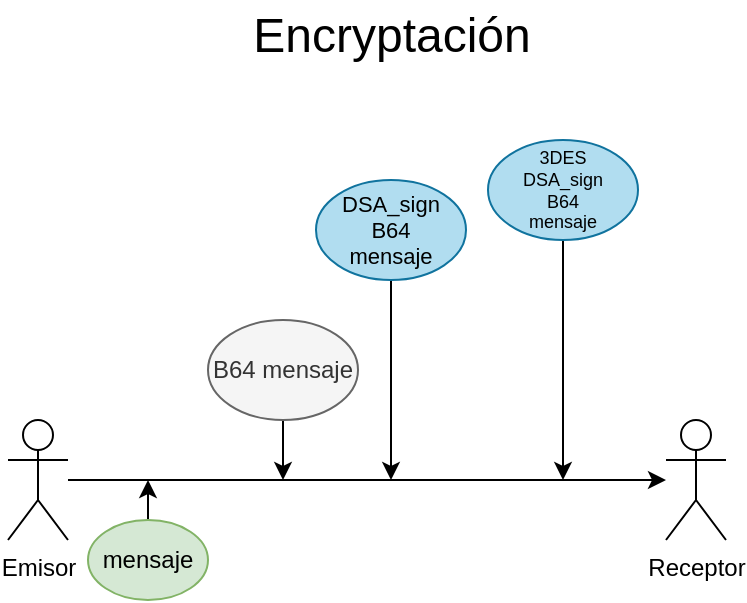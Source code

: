 <mxfile version="18.0.3" type="device" pages="3"><diagram id="iahclfHoRhFmwgm0F3dm" name="encrypt"><mxGraphModel dx="911" dy="364" grid="1" gridSize="10" guides="1" tooltips="1" connect="1" arrows="1" fold="1" page="1" pageScale="1" pageWidth="827" pageHeight="1169" math="0" shadow="0"><root><mxCell id="0"/><mxCell id="1" parent="0"/><mxCell id="-SWy0jpUEwrHyLVm0N2z-8" value="" style="edgeStyle=orthogonalEdgeStyle;rounded=0;orthogonalLoop=1;jettySize=auto;html=1;" edge="1" parent="1" source="-SWy0jpUEwrHyLVm0N2z-1" target="-SWy0jpUEwrHyLVm0N2z-4"><mxGeometry relative="1" as="geometry"><mxPoint x="180" y="280" as="targetPoint"/></mxGeometry></mxCell><mxCell id="-SWy0jpUEwrHyLVm0N2z-1" value="Emisor" style="shape=umlActor;verticalLabelPosition=bottom;verticalAlign=top;html=1;outlineConnect=0;" vertex="1" parent="1"><mxGeometry x="70" y="250" width="30" height="60" as="geometry"/></mxCell><mxCell id="-SWy0jpUEwrHyLVm0N2z-4" value="Receptor" style="shape=umlActor;verticalLabelPosition=bottom;verticalAlign=top;html=1;outlineConnect=0;" vertex="1" parent="1"><mxGeometry x="399" y="250" width="30" height="60" as="geometry"/></mxCell><mxCell id="-SWy0jpUEwrHyLVm0N2z-20" style="edgeStyle=orthogonalEdgeStyle;rounded=0;orthogonalLoop=1;jettySize=auto;html=1;fontSize=11;" edge="1" parent="1" source="-SWy0jpUEwrHyLVm0N2z-10"><mxGeometry relative="1" as="geometry"><mxPoint x="140" y="280" as="targetPoint"/></mxGeometry></mxCell><mxCell id="-SWy0jpUEwrHyLVm0N2z-10" value="mensaje" style="ellipse;whiteSpace=wrap;html=1;fillColor=#d5e8d4;strokeColor=#82b366;" vertex="1" parent="1"><mxGeometry x="110" y="300" width="60" height="40" as="geometry"/></mxCell><mxCell id="-SWy0jpUEwrHyLVm0N2z-13" style="edgeStyle=orthogonalEdgeStyle;rounded=0;orthogonalLoop=1;jettySize=auto;html=1;" edge="1" parent="1" source="-SWy0jpUEwrHyLVm0N2z-11"><mxGeometry relative="1" as="geometry"><mxPoint x="207.5" y="280" as="targetPoint"/></mxGeometry></mxCell><mxCell id="-SWy0jpUEwrHyLVm0N2z-11" value="B64 mensaje" style="ellipse;whiteSpace=wrap;html=1;fillColor=#f5f5f5;fontColor=#333333;strokeColor=#666666;" vertex="1" parent="1"><mxGeometry x="170" y="200" width="75" height="50" as="geometry"/></mxCell><mxCell id="-SWy0jpUEwrHyLVm0N2z-17" style="edgeStyle=orthogonalEdgeStyle;rounded=0;orthogonalLoop=1;jettySize=auto;html=1;fontSize=11;" edge="1" parent="1" source="-SWy0jpUEwrHyLVm0N2z-14"><mxGeometry relative="1" as="geometry"><mxPoint x="261.5" y="280" as="targetPoint"/></mxGeometry></mxCell><mxCell id="-SWy0jpUEwrHyLVm0N2z-14" value="&lt;font style=&quot;font-size: 11px;&quot;&gt;DSA_sign &lt;br style=&quot;font-size: 11px;&quot;&gt;B64 &lt;br style=&quot;font-size: 11px;&quot;&gt;mensaje&lt;/font&gt;" style="ellipse;whiteSpace=wrap;html=1;fillColor=#b1ddf0;strokeColor=#10739e;fontSize=11;" vertex="1" parent="1"><mxGeometry x="224" y="130" width="75" height="50" as="geometry"/></mxCell><mxCell id="-SWy0jpUEwrHyLVm0N2z-18" style="edgeStyle=orthogonalEdgeStyle;rounded=0;orthogonalLoop=1;jettySize=auto;html=1;fontSize=11;" edge="1" parent="1" source="-SWy0jpUEwrHyLVm0N2z-16"><mxGeometry relative="1" as="geometry"><mxPoint x="347.5" y="280" as="targetPoint"/></mxGeometry></mxCell><mxCell id="-SWy0jpUEwrHyLVm0N2z-16" value="&lt;font style=&quot;font-size: 9px;&quot;&gt;3DES&lt;br style=&quot;font-size: 9px;&quot;&gt;DSA_sign &lt;br style=&quot;font-size: 9px;&quot;&gt;B64 &lt;br style=&quot;font-size: 9px;&quot;&gt;mensaje&lt;/font&gt;" style="ellipse;whiteSpace=wrap;html=1;fillColor=#b1ddf0;strokeColor=#10739e;fontSize=9;" vertex="1" parent="1"><mxGeometry x="310" y="110" width="75" height="50" as="geometry"/></mxCell><mxCell id="-SWy0jpUEwrHyLVm0N2z-21" value="Encryptación" style="text;html=1;strokeColor=none;fillColor=none;align=center;verticalAlign=middle;whiteSpace=wrap;rounded=0;fontSize=24;" vertex="1" parent="1"><mxGeometry x="186.5" y="40" width="150" height="35" as="geometry"/></mxCell></root></mxGraphModel></diagram><diagram id="G1iaA8kDVzBusChnJwYN" name="decrypt"><mxGraphModel dx="759" dy="304" grid="1" gridSize="10" guides="1" tooltips="1" connect="1" arrows="1" fold="1" page="1" pageScale="1" pageWidth="827" pageHeight="1169" math="0" shadow="0"><root><mxCell id="0"/><mxCell id="1" parent="0"/><mxCell id="vx-EZMCrCkD44zoH11lz-1" value="" style="edgeStyle=orthogonalEdgeStyle;rounded=0;orthogonalLoop=1;jettySize=auto;html=1;" edge="1" parent="1" target="vx-EZMCrCkD44zoH11lz-3"><mxGeometry relative="1" as="geometry"><mxPoint x="180" y="280" as="targetPoint"/><mxPoint x="100" y="280" as="sourcePoint"/></mxGeometry></mxCell><mxCell id="vx-EZMCrCkD44zoH11lz-3" value="Receptor" style="shape=umlActor;verticalLabelPosition=bottom;verticalAlign=top;html=1;outlineConnect=0;" vertex="1" parent="1"><mxGeometry x="399" y="250" width="30" height="60" as="geometry"/></mxCell><mxCell id="vx-EZMCrCkD44zoH11lz-4" style="edgeStyle=orthogonalEdgeStyle;rounded=0;orthogonalLoop=1;jettySize=auto;html=1;fontSize=11;" edge="1" parent="1" source="vx-EZMCrCkD44zoH11lz-5"><mxGeometry relative="1" as="geometry"><mxPoint x="80" y="280" as="targetPoint"/><Array as="points"><mxPoint x="60" y="280"/></Array></mxGeometry></mxCell><mxCell id="vx-EZMCrCkD44zoH11lz-5" value="mensaje" style="ellipse;whiteSpace=wrap;html=1;fillColor=#d5e8d4;strokeColor=#82b366;" vertex="1" parent="1"><mxGeometry x="30" y="210" width="60" height="40" as="geometry"/></mxCell><mxCell id="vx-EZMCrCkD44zoH11lz-6" style="edgeStyle=orthogonalEdgeStyle;rounded=0;orthogonalLoop=1;jettySize=auto;html=1;" edge="1" parent="1" source="vx-EZMCrCkD44zoH11lz-7"><mxGeometry relative="1" as="geometry"><mxPoint x="337.5" y="280" as="targetPoint"/></mxGeometry></mxCell><mxCell id="vx-EZMCrCkD44zoH11lz-7" value="B64 mensaje" style="ellipse;whiteSpace=wrap;html=1;fillColor=#f5f5f5;fontColor=#333333;strokeColor=#666666;" vertex="1" parent="1"><mxGeometry x="300" y="200" width="75" height="50" as="geometry"/></mxCell><mxCell id="vx-EZMCrCkD44zoH11lz-8" style="edgeStyle=orthogonalEdgeStyle;rounded=0;orthogonalLoop=1;jettySize=auto;html=1;fontSize=11;" edge="1" parent="1" source="vx-EZMCrCkD44zoH11lz-9"><mxGeometry relative="1" as="geometry"><mxPoint x="247.5" y="280" as="targetPoint"/></mxGeometry></mxCell><mxCell id="vx-EZMCrCkD44zoH11lz-9" value="&lt;font style=&quot;font-size: 11px;&quot;&gt;DSA_sign &lt;br style=&quot;font-size: 11px;&quot;&gt;B64 &lt;br style=&quot;font-size: 11px;&quot;&gt;mensaje&lt;/font&gt;" style="ellipse;whiteSpace=wrap;html=1;fillColor=#b1ddf0;strokeColor=#10739e;fontSize=11;" vertex="1" parent="1"><mxGeometry x="210" y="130" width="75" height="50" as="geometry"/></mxCell><mxCell id="vx-EZMCrCkD44zoH11lz-10" style="edgeStyle=orthogonalEdgeStyle;rounded=0;orthogonalLoop=1;jettySize=auto;html=1;fontSize=11;" edge="1" parent="1" source="vx-EZMCrCkD44zoH11lz-11"><mxGeometry relative="1" as="geometry"><mxPoint x="157.5" y="280" as="targetPoint"/></mxGeometry></mxCell><mxCell id="vx-EZMCrCkD44zoH11lz-11" value="&lt;font style=&quot;font-size: 9px;&quot;&gt;3DES&lt;br style=&quot;font-size: 9px;&quot;&gt;DSA_sign &lt;br style=&quot;font-size: 9px;&quot;&gt;B64 &lt;br style=&quot;font-size: 9px;&quot;&gt;mensaje&lt;/font&gt;" style="ellipse;whiteSpace=wrap;html=1;fillColor=#b1ddf0;strokeColor=#10739e;fontSize=9;" vertex="1" parent="1"><mxGeometry x="120" y="110" width="75" height="50" as="geometry"/></mxCell><mxCell id="vx-EZMCrCkD44zoH11lz-12" value="des- Encryptacion" style="text;html=1;strokeColor=none;fillColor=none;align=center;verticalAlign=middle;whiteSpace=wrap;rounded=0;fontSize=24;" vertex="1" parent="1"><mxGeometry x="186.5" y="40" width="203.5" height="35" as="geometry"/></mxCell></root></mxGraphModel></diagram><diagram id="FF8Z8B7GhzNck-73L166" name="comunication"><mxGraphModel dx="1085" dy="434" grid="1" gridSize="10" guides="1" tooltips="1" connect="1" arrows="1" fold="1" page="1" pageScale="1" pageWidth="827" pageHeight="1169" math="0" shadow="0"><root><mxCell id="0"/><mxCell id="1" parent="0"/><mxCell id="WpcDEpy3CuPObJdzO4La-1" value="" style="edgeStyle=orthogonalEdgeStyle;rounded=0;orthogonalLoop=1;jettySize=auto;html=1;" edge="1" parent="1" source="WpcDEpy3CuPObJdzO4La-2"><mxGeometry relative="1" as="geometry"><mxPoint x="430" y="280" as="targetPoint"/></mxGeometry></mxCell><mxCell id="WpcDEpy3CuPObJdzO4La-2" value="Emisor" style="shape=umlActor;verticalLabelPosition=bottom;verticalAlign=top;html=1;outlineConnect=0;" vertex="1" parent="1"><mxGeometry x="70" y="250" width="30" height="60" as="geometry"/></mxCell><mxCell id="WpcDEpy3CuPObJdzO4La-4" style="edgeStyle=orthogonalEdgeStyle;rounded=0;orthogonalLoop=1;jettySize=auto;html=1;fontSize=11;" edge="1" parent="1" source="WpcDEpy3CuPObJdzO4La-5"><mxGeometry relative="1" as="geometry"><mxPoint x="140" y="280" as="targetPoint"/></mxGeometry></mxCell><mxCell id="WpcDEpy3CuPObJdzO4La-5" value="mensaje" style="ellipse;whiteSpace=wrap;html=1;fillColor=#d5e8d4;strokeColor=#82b366;" vertex="1" parent="1"><mxGeometry x="110" y="300" width="60" height="40" as="geometry"/></mxCell><mxCell id="WpcDEpy3CuPObJdzO4La-6" style="edgeStyle=orthogonalEdgeStyle;rounded=0;orthogonalLoop=1;jettySize=auto;html=1;" edge="1" parent="1" source="WpcDEpy3CuPObJdzO4La-7"><mxGeometry relative="1" as="geometry"><mxPoint x="186.5" y="280" as="targetPoint"/></mxGeometry></mxCell><mxCell id="WpcDEpy3CuPObJdzO4La-7" value="B64 mensaje&lt;br style=&quot;font-size: 11px;&quot;&gt;sha" style="ellipse;whiteSpace=wrap;html=1;fillColor=#f5f5f5;fontColor=#333333;strokeColor=#666666;fontSize=11;" vertex="1" parent="1"><mxGeometry x="149" y="190" width="75" height="50" as="geometry"/></mxCell><mxCell id="WpcDEpy3CuPObJdzO4La-8" style="edgeStyle=orthogonalEdgeStyle;rounded=0;orthogonalLoop=1;jettySize=auto;html=1;fontSize=11;" edge="1" parent="1" source="WpcDEpy3CuPObJdzO4La-9"><mxGeometry relative="1" as="geometry"><mxPoint x="261.5" y="280" as="targetPoint"/></mxGeometry></mxCell><mxCell id="WpcDEpy3CuPObJdzO4La-9" value="&lt;font style=&quot;font-size: 11px;&quot;&gt;DSA_sign &lt;br style=&quot;font-size: 11px;&quot;&gt;B64 &lt;br style=&quot;font-size: 11px;&quot;&gt;mensaje&lt;/font&gt;" style="ellipse;whiteSpace=wrap;html=1;fillColor=#b1ddf0;strokeColor=#10739e;fontSize=11;" vertex="1" parent="1"><mxGeometry x="224" y="130" width="75" height="50" as="geometry"/></mxCell><mxCell id="WpcDEpy3CuPObJdzO4La-10" style="edgeStyle=orthogonalEdgeStyle;rounded=0;orthogonalLoop=1;jettySize=auto;html=1;fontSize=11;" edge="1" parent="1" source="WpcDEpy3CuPObJdzO4La-11"><mxGeometry relative="1" as="geometry"><mxPoint x="347.5" y="280" as="targetPoint"/></mxGeometry></mxCell><mxCell id="WpcDEpy3CuPObJdzO4La-11" value="&lt;font style=&quot;font-size: 9px;&quot;&gt;3DES&lt;br style=&quot;font-size: 9px;&quot;&gt;DSA_sign &lt;br style=&quot;font-size: 9px;&quot;&gt;B64 &lt;br style=&quot;font-size: 9px;&quot;&gt;mensaje&lt;/font&gt;" style="ellipse;whiteSpace=wrap;html=1;fillColor=#b1ddf0;strokeColor=#10739e;fontSize=9;" vertex="1" parent="1"><mxGeometry x="310" y="110" width="75" height="50" as="geometry"/></mxCell><mxCell id="EGoO0VgFwFD1pCC3K-ZN-1" value="" style="edgeStyle=orthogonalEdgeStyle;rounded=0;orthogonalLoop=1;jettySize=auto;html=1;" edge="1" parent="1" target="EGoO0VgFwFD1pCC3K-ZN-2"><mxGeometry relative="1" as="geometry"><mxPoint x="590" y="280" as="targetPoint"/><mxPoint x="520" y="280" as="sourcePoint"/></mxGeometry></mxCell><mxCell id="EGoO0VgFwFD1pCC3K-ZN-2" value="Receptor" style="shape=umlActor;verticalLabelPosition=bottom;verticalAlign=top;html=1;outlineConnect=0;" vertex="1" parent="1"><mxGeometry x="857" y="250" width="30" height="60" as="geometry"/></mxCell><mxCell id="EGoO0VgFwFD1pCC3K-ZN-11" style="edgeStyle=orthogonalEdgeStyle;rounded=0;orthogonalLoop=1;jettySize=auto;html=1;fontSize=24;" edge="1" parent="1" source="EGoO0VgFwFD1pCC3K-ZN-4"><mxGeometry relative="1" as="geometry"><mxPoint x="470" y="260" as="targetPoint"/></mxGeometry></mxCell><mxCell id="EGoO0VgFwFD1pCC3K-ZN-4" value="mensaje" style="ellipse;whiteSpace=wrap;html=1;fillColor=#d5e8d4;strokeColor=#82b366;" vertex="1" parent="1"><mxGeometry x="440" y="160" width="60" height="40" as="geometry"/></mxCell><mxCell id="EGoO0VgFwFD1pCC3K-ZN-5" style="edgeStyle=orthogonalEdgeStyle;rounded=0;orthogonalLoop=1;jettySize=auto;html=1;" edge="1" parent="1" source="EGoO0VgFwFD1pCC3K-ZN-6"><mxGeometry relative="1" as="geometry"><mxPoint x="747.5" y="280" as="targetPoint"/></mxGeometry></mxCell><mxCell id="EGoO0VgFwFD1pCC3K-ZN-6" value="B64 mensaje&lt;br style=&quot;font-size: 11px;&quot;&gt;Sha" style="ellipse;whiteSpace=wrap;html=1;fillColor=#f5f5f5;fontColor=#333333;strokeColor=#666666;fontSize=11;" vertex="1" parent="1"><mxGeometry x="710" y="190" width="75" height="50" as="geometry"/></mxCell><mxCell id="EGoO0VgFwFD1pCC3K-ZN-7" style="edgeStyle=orthogonalEdgeStyle;rounded=0;orthogonalLoop=1;jettySize=auto;html=1;fontSize=11;" edge="1" parent="1" source="EGoO0VgFwFD1pCC3K-ZN-8"><mxGeometry relative="1" as="geometry"><mxPoint x="657.5" y="280" as="targetPoint"/></mxGeometry></mxCell><mxCell id="EGoO0VgFwFD1pCC3K-ZN-8" value="&lt;font style=&quot;font-size: 11px;&quot;&gt;DSA_sign &lt;br style=&quot;font-size: 11px;&quot;&gt;B64 &lt;br style=&quot;font-size: 11px;&quot;&gt;mensaje&lt;/font&gt;" style="ellipse;whiteSpace=wrap;html=1;fillColor=#b1ddf0;strokeColor=#10739e;fontSize=11;" vertex="1" parent="1"><mxGeometry x="620" y="130" width="75" height="50" as="geometry"/></mxCell><mxCell id="EGoO0VgFwFD1pCC3K-ZN-9" style="edgeStyle=orthogonalEdgeStyle;rounded=0;orthogonalLoop=1;jettySize=auto;html=1;fontSize=11;" edge="1" parent="1" source="EGoO0VgFwFD1pCC3K-ZN-10"><mxGeometry relative="1" as="geometry"><mxPoint x="567.5" y="280" as="targetPoint"/></mxGeometry></mxCell><mxCell id="EGoO0VgFwFD1pCC3K-ZN-10" value="&lt;font style=&quot;font-size: 9px;&quot;&gt;3DES&lt;br style=&quot;font-size: 9px;&quot;&gt;DSA_sign &lt;br style=&quot;font-size: 9px;&quot;&gt;B64 &lt;br style=&quot;font-size: 9px;&quot;&gt;mensaje&lt;/font&gt;" style="ellipse;whiteSpace=wrap;html=1;fillColor=#b1ddf0;strokeColor=#10739e;fontSize=9;" vertex="1" parent="1"><mxGeometry x="530" y="110" width="75" height="50" as="geometry"/></mxCell><mxCell id="EGoO0VgFwFD1pCC3K-ZN-12" value="&lt;font style=&quot;font-size: 16px;&quot;&gt;canal inseguro&lt;/font&gt;" style="rounded=1;whiteSpace=wrap;html=1;fontSize=16;fillColor=#f8cecc;strokeColor=#b85450;" vertex="1" parent="1"><mxGeometry x="440" y="260" width="70" height="35" as="geometry"/></mxCell><mxCell id="EGoO0VgFwFD1pCC3K-ZN-15" value="" style="sketch=0;pointerEvents=1;shadow=0;dashed=0;html=1;strokeColor=#666666;fillColor=#f5f5f5;aspect=fixed;labelPosition=center;verticalLabelPosition=bottom;verticalAlign=top;align=center;outlineConnect=0;shape=mxgraph.vvd.tenant_key;fontSize=16;fontColor=#333333;" vertex="1" parent="1"><mxGeometry x="224" y="80" width="25.5" height="50" as="geometry"/></mxCell><mxCell id="EGoO0VgFwFD1pCC3K-ZN-16" value="" style="sketch=0;pointerEvents=1;shadow=0;dashed=0;html=1;strokeColor=#82b366;fillColor=#d5e8d4;aspect=fixed;labelPosition=center;verticalLabelPosition=bottom;verticalAlign=top;align=center;outlineConnect=0;shape=mxgraph.vvd.tenant_key;fontSize=16;" vertex="1" parent="1"><mxGeometry x="273.5" y="80" width="25.5" height="50" as="geometry"/></mxCell><mxCell id="EGoO0VgFwFD1pCC3K-ZN-17" value="" style="sketch=0;pointerEvents=1;shadow=0;dashed=0;html=1;strokeColor=#82b366;fillColor=#d5e8d4;aspect=fixed;labelPosition=center;verticalLabelPosition=bottom;verticalAlign=top;align=center;outlineConnect=0;shape=mxgraph.vvd.tenant_key;fontSize=16;" vertex="1" parent="1"><mxGeometry x="630" y="80" width="25.5" height="50" as="geometry"/></mxCell><mxCell id="EGoO0VgFwFD1pCC3K-ZN-18" value="" style="sketch=0;pointerEvents=1;shadow=0;dashed=0;html=1;strokeColor=#d6b656;fillColor=#fff2cc;aspect=fixed;labelPosition=center;verticalLabelPosition=bottom;verticalAlign=top;align=center;outlineConnect=0;shape=mxgraph.vvd.tenant_key;fontSize=16;" vertex="1" parent="1"><mxGeometry x="359.5" y="50" width="25.5" height="50" as="geometry"/></mxCell><mxCell id="EGoO0VgFwFD1pCC3K-ZN-19" value="" style="sketch=0;pointerEvents=1;shadow=0;dashed=0;html=1;strokeColor=#d6b656;fillColor=#fff2cc;aspect=fixed;labelPosition=center;verticalLabelPosition=bottom;verticalAlign=top;align=center;outlineConnect=0;shape=mxgraph.vvd.tenant_key;fontSize=16;" vertex="1" parent="1"><mxGeometry x="570" y="60" width="25.5" height="50" as="geometry"/></mxCell><mxCell id="EGoO0VgFwFD1pCC3K-ZN-20" value="Simetrico" style="text;html=1;strokeColor=none;fillColor=none;align=center;verticalAlign=middle;whiteSpace=wrap;rounded=0;fontSize=10;" vertex="1" parent="1"><mxGeometry x="161.5" y="284" width="50" height="25" as="geometry"/></mxCell><mxCell id="EGoO0VgFwFD1pCC3K-ZN-21" value="Asimetrico" style="text;html=1;strokeColor=none;fillColor=none;align=center;verticalAlign=middle;whiteSpace=wrap;rounded=0;fontSize=10;" vertex="1" parent="1"><mxGeometry x="236.5" y="284" width="50" height="25" as="geometry"/></mxCell><mxCell id="EGoO0VgFwFD1pCC3K-ZN-22" value="simétrico" style="text;html=1;strokeColor=none;fillColor=none;align=center;verticalAlign=middle;whiteSpace=wrap;rounded=0;fontSize=10;" vertex="1" parent="1"><mxGeometry x="322.5" y="284" width="50" height="25" as="geometry"/></mxCell><mxCell id="EGoO0VgFwFD1pCC3K-ZN-23" value="Simetrico" style="text;html=1;strokeColor=none;fillColor=none;align=center;verticalAlign=middle;whiteSpace=wrap;rounded=0;fontSize=10;" vertex="1" parent="1"><mxGeometry x="547.75" y="285" width="50" height="25" as="geometry"/></mxCell><mxCell id="EGoO0VgFwFD1pCC3K-ZN-24" value="Asimetrico" style="text;html=1;strokeColor=none;fillColor=none;align=center;verticalAlign=middle;whiteSpace=wrap;rounded=0;fontSize=10;" vertex="1" parent="1"><mxGeometry x="637.75" y="285" width="50" height="25" as="geometry"/></mxCell><mxCell id="EGoO0VgFwFD1pCC3K-ZN-25" value="simétrico" style="text;html=1;strokeColor=none;fillColor=none;align=center;verticalAlign=middle;whiteSpace=wrap;rounded=0;fontSize=10;" vertex="1" parent="1"><mxGeometry x="722.5" y="284" width="50" height="25" as="geometry"/></mxCell><mxCell id="EGoO0VgFwFD1pCC3K-ZN-29" style="edgeStyle=orthogonalEdgeStyle;rounded=0;orthogonalLoop=1;jettySize=auto;html=1;fontSize=10;" edge="1" parent="1" source="EGoO0VgFwFD1pCC3K-ZN-26"><mxGeometry relative="1" as="geometry"><mxPoint x="827" y="280" as="targetPoint"/></mxGeometry></mxCell><mxCell id="EGoO0VgFwFD1pCC3K-ZN-26" value="mensaje" style="ellipse;whiteSpace=wrap;html=1;fillColor=#d5e8d4;strokeColor=#82b366;" vertex="1" parent="1"><mxGeometry x="797" y="220" width="60" height="40" as="geometry"/></mxCell><mxCell id="EGoO0VgFwFD1pCC3K-ZN-30" value="private" style="text;html=1;strokeColor=none;fillColor=none;align=center;verticalAlign=middle;whiteSpace=wrap;rounded=0;fontSize=10;" vertex="1" parent="1"><mxGeometry x="215.13" y="58.37" width="43.25" height="21.63" as="geometry"/></mxCell><mxCell id="EGoO0VgFwFD1pCC3K-ZN-31" value="public" style="text;html=1;strokeColor=none;fillColor=none;align=center;verticalAlign=middle;whiteSpace=wrap;rounded=0;fontSize=10;" vertex="1" parent="1"><mxGeometry x="264.62" y="58.37" width="43.25" height="21.63" as="geometry"/></mxCell><mxCell id="EGoO0VgFwFD1pCC3K-ZN-32" value="public" style="text;html=1;strokeColor=none;fillColor=none;align=center;verticalAlign=middle;whiteSpace=wrap;rounded=0;fontSize=10;" vertex="1" parent="1"><mxGeometry x="350.63" y="28.37" width="43.25" height="21.63" as="geometry"/></mxCell><mxCell id="EGoO0VgFwFD1pCC3K-ZN-33" value="public" style="text;html=1;strokeColor=none;fillColor=none;align=center;verticalAlign=middle;whiteSpace=wrap;rounded=0;fontSize=10;" vertex="1" parent="1"><mxGeometry x="561.75" y="36.74" width="43.25" height="21.63" as="geometry"/></mxCell><mxCell id="EGoO0VgFwFD1pCC3K-ZN-34" value="public" style="text;html=1;strokeColor=none;fillColor=none;align=center;verticalAlign=middle;whiteSpace=wrap;rounded=0;fontSize=10;" vertex="1" parent="1"><mxGeometry x="621.13" y="58.37" width="43.25" height="21.63" as="geometry"/></mxCell><mxCell id="x2Kc1ydwSRikCEXjGgq7-1" value="integridad" style="text;html=1;strokeColor=#d79b00;fillColor=#ffe6cc;align=center;verticalAlign=middle;whiteSpace=wrap;rounded=0;fontSize=10;" vertex="1" parent="1"><mxGeometry x="150.62" y="370" width="77.5" height="30" as="geometry"/></mxCell><mxCell id="x2Kc1ydwSRikCEXjGgq7-2" value="autenticidad" style="text;html=1;strokeColor=#d79b00;fillColor=#ffe6cc;align=center;verticalAlign=middle;whiteSpace=wrap;rounded=0;fontSize=10;" vertex="1" parent="1"><mxGeometry x="234.49" y="370" width="77.5" height="30" as="geometry"/></mxCell><mxCell id="x2Kc1ydwSRikCEXjGgq7-3" value="confidencialidad" style="text;html=1;strokeColor=#d79b00;fillColor=#ffe6cc;align=center;verticalAlign=middle;whiteSpace=wrap;rounded=0;fontSize=10;" vertex="1" parent="1"><mxGeometry x="320.5" y="370" width="77.5" height="30" as="geometry"/></mxCell><mxCell id="x2Kc1ydwSRikCEXjGgq7-4" value="confidencialidad" style="text;html=1;strokeColor=#d79b00;fillColor=#ffe6cc;align=center;verticalAlign=middle;whiteSpace=wrap;rounded=0;fontSize=10;" vertex="1" parent="1"><mxGeometry x="539.06" y="370" width="77.5" height="30" as="geometry"/></mxCell><mxCell id="x2Kc1ydwSRikCEXjGgq7-5" value="autenticidad" style="text;html=1;strokeColor=#d79b00;fillColor=#ffe6cc;align=center;verticalAlign=middle;whiteSpace=wrap;rounded=0;fontSize=10;" vertex="1" parent="1"><mxGeometry x="622.93" y="370" width="77.5" height="30" as="geometry"/></mxCell><mxCell id="x2Kc1ydwSRikCEXjGgq7-6" value="integridad" style="text;html=1;strokeColor=#d79b00;fillColor=#ffe6cc;align=center;verticalAlign=middle;whiteSpace=wrap;rounded=0;fontSize=10;" vertex="1" parent="1"><mxGeometry x="708.94" y="370" width="77.5" height="30" as="geometry"/></mxCell><mxCell id="x2Kc1ydwSRikCEXjGgq7-7" value="referencias :&lt;br&gt;-&amp;nbsp;&lt;a href=&quot;https://www.youtube.com/watch?v=QpGRGEx7694&amp;amp;t=1070s&amp;amp;ab_channel=Class4crypt&quot;&gt;Class4crypt c4c10.12 Firma digital DSA y ataques a firmas de Elgamal y DSA - YouTube&lt;/a&gt;&lt;br&gt;-&amp;nbsp;&lt;a href=&quot;https://github.com/sivssdn/DSA&quot;&gt;sivssdn/DSA: Python program to implement the digital signature algorithm (DSA) (github.com)&lt;/a&gt;&lt;br&gt;-&amp;nbsp;&lt;a href=&quot;https://www.makeuseof.com/introduction-to-digital-signature-algorithm/&quot;&gt;Introduction to Digital Signature Algorithm (DSA) (makeuseof.com)&lt;/a&gt;&lt;br&gt;- Implementation of Digital Signature Using Hybrid Cryptosystem" style="text;html=1;strokeColor=none;fillColor=none;align=left;verticalAlign=top;whiteSpace=wrap;rounded=0;fontSize=11;" vertex="1" parent="1"><mxGeometry x="70" y="420" width="820" height="90" as="geometry"/></mxCell></root></mxGraphModel></diagram></mxfile>